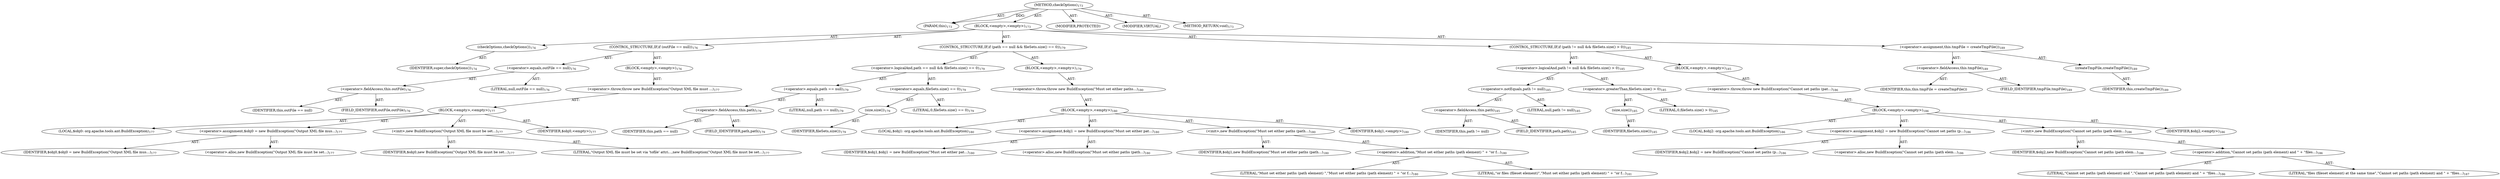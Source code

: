 digraph "checkOptions" {  
"111669149702" [label = <(METHOD,checkOptions)<SUB>173</SUB>> ]
"115964116995" [label = <(PARAM,this)<SUB>173</SUB>> ]
"25769803783" [label = <(BLOCK,&lt;empty&gt;,&lt;empty&gt;)<SUB>173</SUB>> ]
"30064771094" [label = <(checkOptions,checkOptions())<SUB>174</SUB>> ]
"68719476754" [label = <(IDENTIFIER,super,checkOptions())<SUB>174</SUB>> ]
"47244640257" [label = <(CONTROL_STRUCTURE,IF,if (outFile == null))<SUB>176</SUB>> ]
"30064771095" [label = <(&lt;operator&gt;.equals,outFile == null)<SUB>176</SUB>> ]
"30064771096" [label = <(&lt;operator&gt;.fieldAccess,this.outFile)<SUB>176</SUB>> ]
"68719476755" [label = <(IDENTIFIER,this,outFile == null)> ]
"55834574857" [label = <(FIELD_IDENTIFIER,outFile,outFile)<SUB>176</SUB>> ]
"90194313226" [label = <(LITERAL,null,outFile == null)<SUB>176</SUB>> ]
"25769803784" [label = <(BLOCK,&lt;empty&gt;,&lt;empty&gt;)<SUB>176</SUB>> ]
"30064771097" [label = <(&lt;operator&gt;.throw,throw new BuildException(&quot;Output XML file must ...)<SUB>177</SUB>> ]
"25769803785" [label = <(BLOCK,&lt;empty&gt;,&lt;empty&gt;)<SUB>177</SUB>> ]
"94489280512" [label = <(LOCAL,$obj0: org.apache.tools.ant.BuildException)<SUB>177</SUB>> ]
"30064771098" [label = <(&lt;operator&gt;.assignment,$obj0 = new BuildException(&quot;Output XML file mus...)<SUB>177</SUB>> ]
"68719476756" [label = <(IDENTIFIER,$obj0,$obj0 = new BuildException(&quot;Output XML file mus...)<SUB>177</SUB>> ]
"30064771099" [label = <(&lt;operator&gt;.alloc,new BuildException(&quot;Output XML file must be set...)<SUB>177</SUB>> ]
"30064771100" [label = <(&lt;init&gt;,new BuildException(&quot;Output XML file must be set...)<SUB>177</SUB>> ]
"68719476757" [label = <(IDENTIFIER,$obj0,new BuildException(&quot;Output XML file must be set...)<SUB>177</SUB>> ]
"90194313227" [label = <(LITERAL,&quot;Output XML file must be set via 'tofile' attri...,new BuildException(&quot;Output XML file must be set...)<SUB>177</SUB>> ]
"68719476758" [label = <(IDENTIFIER,$obj0,&lt;empty&gt;)<SUB>177</SUB>> ]
"47244640258" [label = <(CONTROL_STRUCTURE,IF,if (path == null &amp;&amp; fileSets.size() == 0))<SUB>179</SUB>> ]
"30064771101" [label = <(&lt;operator&gt;.logicalAnd,path == null &amp;&amp; fileSets.size() == 0)<SUB>179</SUB>> ]
"30064771102" [label = <(&lt;operator&gt;.equals,path == null)<SUB>179</SUB>> ]
"30064771103" [label = <(&lt;operator&gt;.fieldAccess,this.path)<SUB>179</SUB>> ]
"68719476759" [label = <(IDENTIFIER,this,path == null)> ]
"55834574858" [label = <(FIELD_IDENTIFIER,path,path)<SUB>179</SUB>> ]
"90194313228" [label = <(LITERAL,null,path == null)<SUB>179</SUB>> ]
"30064771104" [label = <(&lt;operator&gt;.equals,fileSets.size() == 0)<SUB>179</SUB>> ]
"30064771105" [label = <(size,size())<SUB>179</SUB>> ]
"68719476760" [label = <(IDENTIFIER,fileSets,size())<SUB>179</SUB>> ]
"90194313229" [label = <(LITERAL,0,fileSets.size() == 0)<SUB>179</SUB>> ]
"25769803786" [label = <(BLOCK,&lt;empty&gt;,&lt;empty&gt;)<SUB>179</SUB>> ]
"30064771106" [label = <(&lt;operator&gt;.throw,throw new BuildException(&quot;Must set either paths...)<SUB>180</SUB>> ]
"25769803787" [label = <(BLOCK,&lt;empty&gt;,&lt;empty&gt;)<SUB>180</SUB>> ]
"94489280513" [label = <(LOCAL,$obj1: org.apache.tools.ant.BuildException)<SUB>180</SUB>> ]
"30064771107" [label = <(&lt;operator&gt;.assignment,$obj1 = new BuildException(&quot;Must set either pat...)<SUB>180</SUB>> ]
"68719476761" [label = <(IDENTIFIER,$obj1,$obj1 = new BuildException(&quot;Must set either pat...)<SUB>180</SUB>> ]
"30064771108" [label = <(&lt;operator&gt;.alloc,new BuildException(&quot;Must set either paths (path...)<SUB>180</SUB>> ]
"30064771109" [label = <(&lt;init&gt;,new BuildException(&quot;Must set either paths (path...)<SUB>180</SUB>> ]
"68719476762" [label = <(IDENTIFIER,$obj1,new BuildException(&quot;Must set either paths (path...)<SUB>180</SUB>> ]
"30064771110" [label = <(&lt;operator&gt;.addition,&quot;Must set either paths (path element) &quot; + &quot;or f...)<SUB>180</SUB>> ]
"90194313230" [label = <(LITERAL,&quot;Must set either paths (path element) &quot;,&quot;Must set either paths (path element) &quot; + &quot;or f...)<SUB>180</SUB>> ]
"90194313231" [label = <(LITERAL,&quot;or files (fileset element)&quot;,&quot;Must set either paths (path element) &quot; + &quot;or f...)<SUB>181</SUB>> ]
"68719476763" [label = <(IDENTIFIER,$obj1,&lt;empty&gt;)<SUB>180</SUB>> ]
"47244640259" [label = <(CONTROL_STRUCTURE,IF,if (path != null &amp;&amp; fileSets.size() &gt; 0))<SUB>185</SUB>> ]
"30064771111" [label = <(&lt;operator&gt;.logicalAnd,path != null &amp;&amp; fileSets.size() &gt; 0)<SUB>185</SUB>> ]
"30064771112" [label = <(&lt;operator&gt;.notEquals,path != null)<SUB>185</SUB>> ]
"30064771113" [label = <(&lt;operator&gt;.fieldAccess,this.path)<SUB>185</SUB>> ]
"68719476764" [label = <(IDENTIFIER,this,path != null)> ]
"55834574859" [label = <(FIELD_IDENTIFIER,path,path)<SUB>185</SUB>> ]
"90194313232" [label = <(LITERAL,null,path != null)<SUB>185</SUB>> ]
"30064771114" [label = <(&lt;operator&gt;.greaterThan,fileSets.size() &gt; 0)<SUB>185</SUB>> ]
"30064771115" [label = <(size,size())<SUB>185</SUB>> ]
"68719476765" [label = <(IDENTIFIER,fileSets,size())<SUB>185</SUB>> ]
"90194313233" [label = <(LITERAL,0,fileSets.size() &gt; 0)<SUB>185</SUB>> ]
"25769803788" [label = <(BLOCK,&lt;empty&gt;,&lt;empty&gt;)<SUB>185</SUB>> ]
"30064771116" [label = <(&lt;operator&gt;.throw,throw new BuildException(&quot;Cannot set paths (pat...)<SUB>186</SUB>> ]
"25769803789" [label = <(BLOCK,&lt;empty&gt;,&lt;empty&gt;)<SUB>186</SUB>> ]
"94489280514" [label = <(LOCAL,$obj2: org.apache.tools.ant.BuildException)<SUB>186</SUB>> ]
"30064771117" [label = <(&lt;operator&gt;.assignment,$obj2 = new BuildException(&quot;Cannot set paths (p...)<SUB>186</SUB>> ]
"68719476766" [label = <(IDENTIFIER,$obj2,$obj2 = new BuildException(&quot;Cannot set paths (p...)<SUB>186</SUB>> ]
"30064771118" [label = <(&lt;operator&gt;.alloc,new BuildException(&quot;Cannot set paths (path elem...)<SUB>186</SUB>> ]
"30064771119" [label = <(&lt;init&gt;,new BuildException(&quot;Cannot set paths (path elem...)<SUB>186</SUB>> ]
"68719476767" [label = <(IDENTIFIER,$obj2,new BuildException(&quot;Cannot set paths (path elem...)<SUB>186</SUB>> ]
"30064771120" [label = <(&lt;operator&gt;.addition,&quot;Cannot set paths (path element) and &quot; + &quot;files...)<SUB>186</SUB>> ]
"90194313234" [label = <(LITERAL,&quot;Cannot set paths (path element) and &quot;,&quot;Cannot set paths (path element) and &quot; + &quot;files...)<SUB>186</SUB>> ]
"90194313235" [label = <(LITERAL,&quot;files (fileset element) at the same time&quot;,&quot;Cannot set paths (path element) and &quot; + &quot;files...)<SUB>187</SUB>> ]
"68719476768" [label = <(IDENTIFIER,$obj2,&lt;empty&gt;)<SUB>186</SUB>> ]
"30064771121" [label = <(&lt;operator&gt;.assignment,this.tmpFile = createTmpFile())<SUB>189</SUB>> ]
"30064771122" [label = <(&lt;operator&gt;.fieldAccess,this.tmpFile)<SUB>189</SUB>> ]
"68719476769" [label = <(IDENTIFIER,this,this.tmpFile = createTmpFile())> ]
"55834574860" [label = <(FIELD_IDENTIFIER,tmpFile,tmpFile)<SUB>189</SUB>> ]
"30064771123" [label = <(createTmpFile,createTmpFile())<SUB>189</SUB>> ]
"68719476739" [label = <(IDENTIFIER,this,createTmpFile())<SUB>189</SUB>> ]
"133143986193" [label = <(MODIFIER,PROTECTED)> ]
"133143986194" [label = <(MODIFIER,VIRTUAL)> ]
"128849018886" [label = <(METHOD_RETURN,void)<SUB>173</SUB>> ]
  "111669149702" -> "115964116995"  [ label = "AST: "] 
  "111669149702" -> "25769803783"  [ label = "AST: "] 
  "111669149702" -> "133143986193"  [ label = "AST: "] 
  "111669149702" -> "133143986194"  [ label = "AST: "] 
  "111669149702" -> "128849018886"  [ label = "AST: "] 
  "25769803783" -> "30064771094"  [ label = "AST: "] 
  "25769803783" -> "47244640257"  [ label = "AST: "] 
  "25769803783" -> "47244640258"  [ label = "AST: "] 
  "25769803783" -> "47244640259"  [ label = "AST: "] 
  "25769803783" -> "30064771121"  [ label = "AST: "] 
  "30064771094" -> "68719476754"  [ label = "AST: "] 
  "47244640257" -> "30064771095"  [ label = "AST: "] 
  "47244640257" -> "25769803784"  [ label = "AST: "] 
  "30064771095" -> "30064771096"  [ label = "AST: "] 
  "30064771095" -> "90194313226"  [ label = "AST: "] 
  "30064771096" -> "68719476755"  [ label = "AST: "] 
  "30064771096" -> "55834574857"  [ label = "AST: "] 
  "25769803784" -> "30064771097"  [ label = "AST: "] 
  "30064771097" -> "25769803785"  [ label = "AST: "] 
  "25769803785" -> "94489280512"  [ label = "AST: "] 
  "25769803785" -> "30064771098"  [ label = "AST: "] 
  "25769803785" -> "30064771100"  [ label = "AST: "] 
  "25769803785" -> "68719476758"  [ label = "AST: "] 
  "30064771098" -> "68719476756"  [ label = "AST: "] 
  "30064771098" -> "30064771099"  [ label = "AST: "] 
  "30064771100" -> "68719476757"  [ label = "AST: "] 
  "30064771100" -> "90194313227"  [ label = "AST: "] 
  "47244640258" -> "30064771101"  [ label = "AST: "] 
  "47244640258" -> "25769803786"  [ label = "AST: "] 
  "30064771101" -> "30064771102"  [ label = "AST: "] 
  "30064771101" -> "30064771104"  [ label = "AST: "] 
  "30064771102" -> "30064771103"  [ label = "AST: "] 
  "30064771102" -> "90194313228"  [ label = "AST: "] 
  "30064771103" -> "68719476759"  [ label = "AST: "] 
  "30064771103" -> "55834574858"  [ label = "AST: "] 
  "30064771104" -> "30064771105"  [ label = "AST: "] 
  "30064771104" -> "90194313229"  [ label = "AST: "] 
  "30064771105" -> "68719476760"  [ label = "AST: "] 
  "25769803786" -> "30064771106"  [ label = "AST: "] 
  "30064771106" -> "25769803787"  [ label = "AST: "] 
  "25769803787" -> "94489280513"  [ label = "AST: "] 
  "25769803787" -> "30064771107"  [ label = "AST: "] 
  "25769803787" -> "30064771109"  [ label = "AST: "] 
  "25769803787" -> "68719476763"  [ label = "AST: "] 
  "30064771107" -> "68719476761"  [ label = "AST: "] 
  "30064771107" -> "30064771108"  [ label = "AST: "] 
  "30064771109" -> "68719476762"  [ label = "AST: "] 
  "30064771109" -> "30064771110"  [ label = "AST: "] 
  "30064771110" -> "90194313230"  [ label = "AST: "] 
  "30064771110" -> "90194313231"  [ label = "AST: "] 
  "47244640259" -> "30064771111"  [ label = "AST: "] 
  "47244640259" -> "25769803788"  [ label = "AST: "] 
  "30064771111" -> "30064771112"  [ label = "AST: "] 
  "30064771111" -> "30064771114"  [ label = "AST: "] 
  "30064771112" -> "30064771113"  [ label = "AST: "] 
  "30064771112" -> "90194313232"  [ label = "AST: "] 
  "30064771113" -> "68719476764"  [ label = "AST: "] 
  "30064771113" -> "55834574859"  [ label = "AST: "] 
  "30064771114" -> "30064771115"  [ label = "AST: "] 
  "30064771114" -> "90194313233"  [ label = "AST: "] 
  "30064771115" -> "68719476765"  [ label = "AST: "] 
  "25769803788" -> "30064771116"  [ label = "AST: "] 
  "30064771116" -> "25769803789"  [ label = "AST: "] 
  "25769803789" -> "94489280514"  [ label = "AST: "] 
  "25769803789" -> "30064771117"  [ label = "AST: "] 
  "25769803789" -> "30064771119"  [ label = "AST: "] 
  "25769803789" -> "68719476768"  [ label = "AST: "] 
  "30064771117" -> "68719476766"  [ label = "AST: "] 
  "30064771117" -> "30064771118"  [ label = "AST: "] 
  "30064771119" -> "68719476767"  [ label = "AST: "] 
  "30064771119" -> "30064771120"  [ label = "AST: "] 
  "30064771120" -> "90194313234"  [ label = "AST: "] 
  "30064771120" -> "90194313235"  [ label = "AST: "] 
  "30064771121" -> "30064771122"  [ label = "AST: "] 
  "30064771121" -> "30064771123"  [ label = "AST: "] 
  "30064771122" -> "68719476769"  [ label = "AST: "] 
  "30064771122" -> "55834574860"  [ label = "AST: "] 
  "30064771123" -> "68719476739"  [ label = "AST: "] 
  "111669149702" -> "115964116995"  [ label = "DDG: "] 
}

